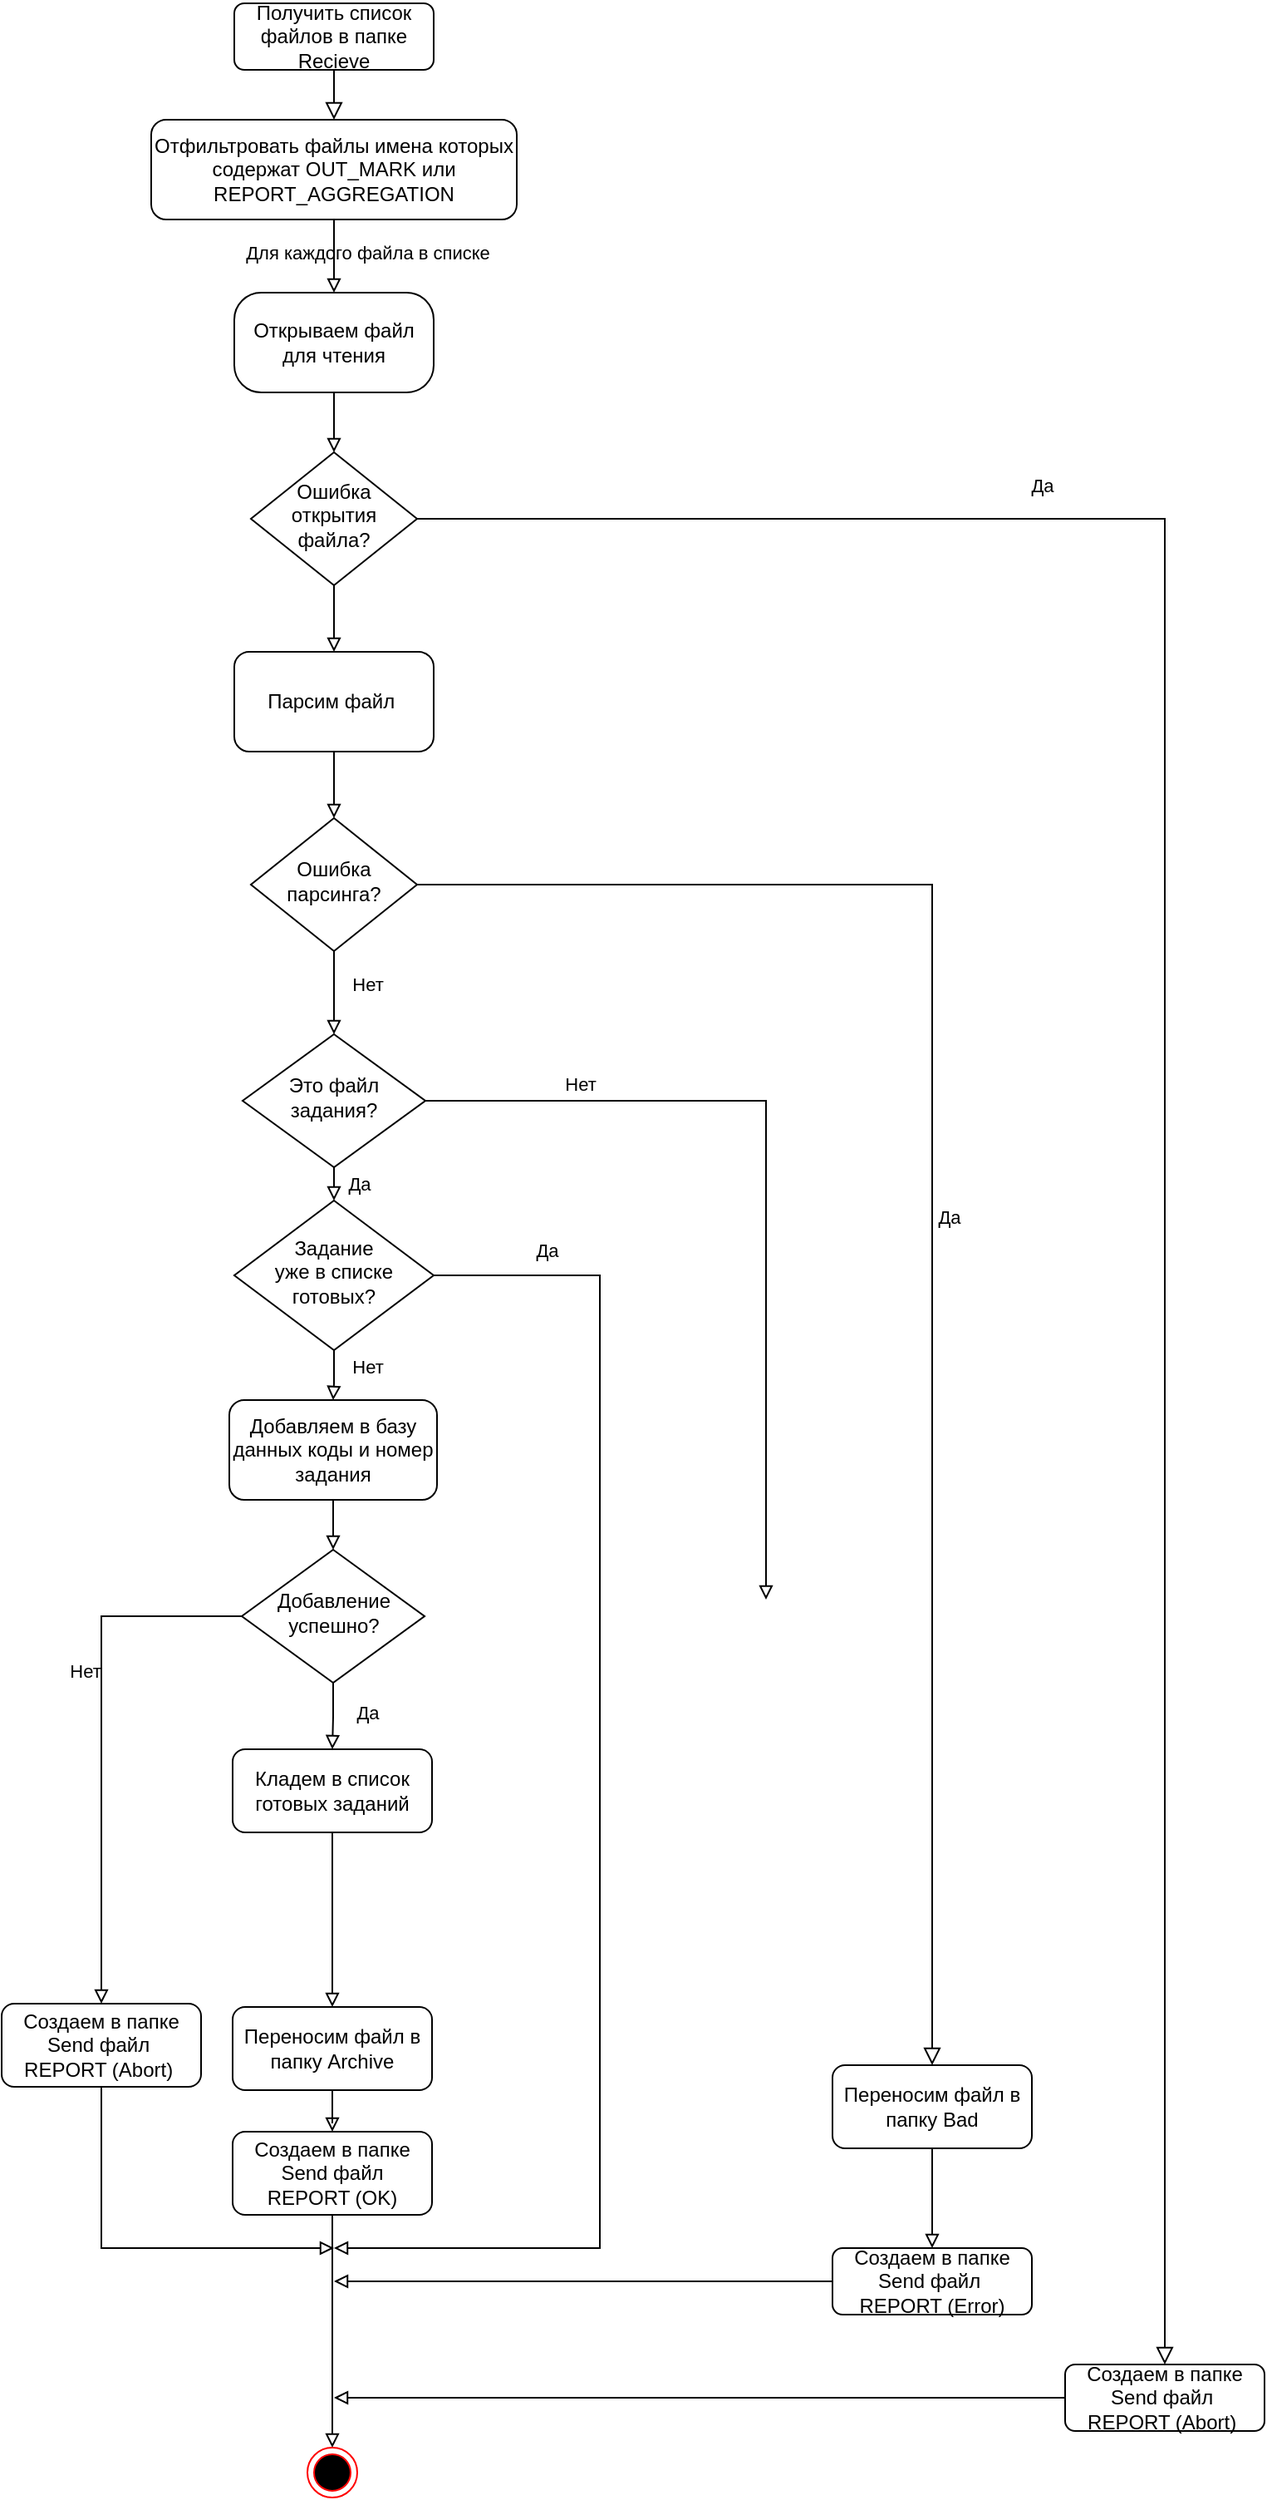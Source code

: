 <mxfile version="14.3.2" type="github">
  <diagram id="C5RBs43oDa-KdzZeNtuy" name="Page-1">
    <mxGraphModel dx="782" dy="469" grid="1" gridSize="10" guides="1" tooltips="1" connect="1" arrows="1" fold="1" page="1" pageScale="1" pageWidth="827" pageHeight="1169" math="0" shadow="0">
      <root>
        <mxCell id="WIyWlLk6GJQsqaUBKTNV-0" />
        <mxCell id="WIyWlLk6GJQsqaUBKTNV-1" parent="WIyWlLk6GJQsqaUBKTNV-0" />
        <mxCell id="WIyWlLk6GJQsqaUBKTNV-2" value="" style="rounded=0;html=1;jettySize=auto;orthogonalLoop=1;fontSize=11;endArrow=block;endFill=0;endSize=8;strokeWidth=1;shadow=0;labelBackgroundColor=none;edgeStyle=orthogonalEdgeStyle;" parent="WIyWlLk6GJQsqaUBKTNV-1" source="WIyWlLk6GJQsqaUBKTNV-3" target="QKM6CVSV-TR_Cu1FrVLs-3" edge="1">
          <mxGeometry relative="1" as="geometry">
            <mxPoint x="220" y="130" as="targetPoint" />
          </mxGeometry>
        </mxCell>
        <mxCell id="WIyWlLk6GJQsqaUBKTNV-3" value="Получить список файлов в папке Recieve" style="rounded=1;whiteSpace=wrap;html=1;fontSize=12;glass=0;strokeWidth=1;shadow=0;" parent="WIyWlLk6GJQsqaUBKTNV-1" vertex="1">
          <mxGeometry x="160" y="10" width="120" height="40" as="geometry" />
        </mxCell>
        <mxCell id="WIyWlLk6GJQsqaUBKTNV-5" value="Да" style="edgeStyle=orthogonalEdgeStyle;rounded=0;html=1;jettySize=auto;orthogonalLoop=1;fontSize=11;endArrow=block;endFill=0;endSize=8;strokeWidth=1;shadow=0;labelBackgroundColor=none;" parent="WIyWlLk6GJQsqaUBKTNV-1" source="WIyWlLk6GJQsqaUBKTNV-6" target="WIyWlLk6GJQsqaUBKTNV-7" edge="1">
          <mxGeometry x="-0.518" y="20" relative="1" as="geometry">
            <mxPoint as="offset" />
            <Array as="points">
              <mxPoint x="720" y="320" />
            </Array>
          </mxGeometry>
        </mxCell>
        <mxCell id="QKM6CVSV-TR_Cu1FrVLs-119" style="edgeStyle=orthogonalEdgeStyle;rounded=0;orthogonalLoop=1;jettySize=auto;html=1;entryX=0.5;entryY=1;entryDx=0;entryDy=0;labelBackgroundColor=none;endArrow=block;endFill=0;" parent="WIyWlLk6GJQsqaUBKTNV-1" source="WIyWlLk6GJQsqaUBKTNV-6" target="QKM6CVSV-TR_Cu1FrVLs-7" edge="1">
          <mxGeometry relative="1" as="geometry" />
        </mxCell>
        <mxCell id="WIyWlLk6GJQsqaUBKTNV-6" value="Ошибка открытия файла?" style="rhombus;whiteSpace=wrap;html=1;shadow=0;fontFamily=Helvetica;fontSize=12;align=center;strokeWidth=1;spacing=6;spacingTop=-4;" parent="WIyWlLk6GJQsqaUBKTNV-1" vertex="1">
          <mxGeometry x="170" y="280" width="100" height="80" as="geometry" />
        </mxCell>
        <mxCell id="U0c7GVj7Dn_UpoN2TWCg-0" style="edgeStyle=orthogonalEdgeStyle;rounded=0;orthogonalLoop=1;jettySize=auto;html=1;endArrow=block;endFill=0;" edge="1" parent="WIyWlLk6GJQsqaUBKTNV-1" source="WIyWlLk6GJQsqaUBKTNV-7">
          <mxGeometry relative="1" as="geometry">
            <mxPoint x="220" y="1450" as="targetPoint" />
            <Array as="points">
              <mxPoint x="220" y="1450" />
            </Array>
          </mxGeometry>
        </mxCell>
        <mxCell id="WIyWlLk6GJQsqaUBKTNV-7" value="Создаем в папке Send файл&amp;nbsp;&lt;br&gt;REPORT (Abort)&amp;nbsp;" style="rounded=1;whiteSpace=wrap;html=1;fontSize=12;glass=0;strokeWidth=1;shadow=0;" parent="WIyWlLk6GJQsqaUBKTNV-1" vertex="1">
          <mxGeometry x="660" y="1430" width="120" height="40" as="geometry" />
        </mxCell>
        <mxCell id="WIyWlLk6GJQsqaUBKTNV-9" value="Да" style="edgeStyle=orthogonalEdgeStyle;rounded=0;html=1;jettySize=auto;orthogonalLoop=1;fontSize=11;endArrow=block;endFill=0;endSize=8;strokeWidth=1;shadow=0;labelBackgroundColor=none;entryX=0.5;entryY=0;entryDx=0;entryDy=0;" parent="WIyWlLk6GJQsqaUBKTNV-1" source="WIyWlLk6GJQsqaUBKTNV-10" target="U0c7GVj7Dn_UpoN2TWCg-2" edge="1">
          <mxGeometry y="10" relative="1" as="geometry">
            <mxPoint as="offset" />
            <Array as="points">
              <mxPoint x="580" y="540" />
            </Array>
            <mxPoint x="560" y="1140" as="targetPoint" />
          </mxGeometry>
        </mxCell>
        <mxCell id="QKM6CVSV-TR_Cu1FrVLs-118" value="Нет" style="edgeStyle=orthogonalEdgeStyle;rounded=0;orthogonalLoop=1;jettySize=auto;html=1;entryX=0.5;entryY=0;entryDx=0;entryDy=0;labelBackgroundColor=none;endArrow=block;endFill=0;" parent="WIyWlLk6GJQsqaUBKTNV-1" source="WIyWlLk6GJQsqaUBKTNV-10" target="QKM6CVSV-TR_Cu1FrVLs-16" edge="1">
          <mxGeometry x="-0.2" y="20" relative="1" as="geometry">
            <mxPoint as="offset" />
          </mxGeometry>
        </mxCell>
        <mxCell id="WIyWlLk6GJQsqaUBKTNV-10" value="Ошибка парсинга?" style="rhombus;whiteSpace=wrap;html=1;shadow=0;fontFamily=Helvetica;fontSize=12;align=center;strokeWidth=1;spacing=6;spacingTop=-4;" parent="WIyWlLk6GJQsqaUBKTNV-1" vertex="1">
          <mxGeometry x="170" y="500" width="100" height="80" as="geometry" />
        </mxCell>
        <mxCell id="QKM6CVSV-TR_Cu1FrVLs-125" style="edgeStyle=orthogonalEdgeStyle;rounded=0;orthogonalLoop=1;jettySize=auto;html=1;labelBackgroundColor=none;endArrow=block;endFill=0;entryX=0.5;entryY=0;entryDx=0;entryDy=0;" parent="WIyWlLk6GJQsqaUBKTNV-1" source="WIyWlLk6GJQsqaUBKTNV-11" target="U0c7GVj7Dn_UpoN2TWCg-4" edge="1">
          <mxGeometry relative="1" as="geometry">
            <mxPoint x="219" y="1150" as="targetPoint" />
          </mxGeometry>
        </mxCell>
        <mxCell id="WIyWlLk6GJQsqaUBKTNV-11" value="Кладем в список готовых заданий" style="rounded=1;whiteSpace=wrap;html=1;fontSize=12;glass=0;strokeWidth=1;shadow=0;" parent="WIyWlLk6GJQsqaUBKTNV-1" vertex="1">
          <mxGeometry x="159" y="1060" width="120" height="50" as="geometry" />
        </mxCell>
        <mxCell id="U0c7GVj7Dn_UpoN2TWCg-1" style="edgeStyle=orthogonalEdgeStyle;rounded=0;orthogonalLoop=1;jettySize=auto;html=1;endArrow=block;endFill=0;" edge="1" parent="WIyWlLk6GJQsqaUBKTNV-1" source="WIyWlLk6GJQsqaUBKTNV-12">
          <mxGeometry relative="1" as="geometry">
            <mxPoint x="220" y="1380" as="targetPoint" />
          </mxGeometry>
        </mxCell>
        <mxCell id="WIyWlLk6GJQsqaUBKTNV-12" value="Создаем в папке Send файл&amp;nbsp;&lt;br&gt;REPORT (Error)" style="rounded=1;whiteSpace=wrap;html=1;fontSize=12;glass=0;strokeWidth=1;shadow=0;" parent="WIyWlLk6GJQsqaUBKTNV-1" vertex="1">
          <mxGeometry x="520" y="1360" width="120" height="40" as="geometry" />
        </mxCell>
        <mxCell id="QKM6CVSV-TR_Cu1FrVLs-13" value="Для каждого файла в списке" style="edgeStyle=orthogonalEdgeStyle;rounded=0;orthogonalLoop=1;jettySize=auto;html=1;exitX=0.5;exitY=1;exitDx=0;exitDy=0;entryX=0.5;entryY=0;entryDx=0;entryDy=0;endArrow=block;endFill=0;labelBackgroundColor=none;" parent="WIyWlLk6GJQsqaUBKTNV-1" source="QKM6CVSV-TR_Cu1FrVLs-3" target="QKM6CVSV-TR_Cu1FrVLs-12" edge="1">
          <mxGeometry x="-0.091" y="20" relative="1" as="geometry">
            <Array as="points">
              <mxPoint x="220" y="150" />
              <mxPoint x="220" y="150" />
            </Array>
            <mxPoint as="offset" />
          </mxGeometry>
        </mxCell>
        <mxCell id="QKM6CVSV-TR_Cu1FrVLs-3" value="Отфильтровать файлы имена которых содержат OUT_MARK или REPORT_AGGREGATION" style="rounded=1;whiteSpace=wrap;html=1;" parent="WIyWlLk6GJQsqaUBKTNV-1" vertex="1">
          <mxGeometry x="110" y="80" width="220" height="60" as="geometry" />
        </mxCell>
        <mxCell id="QKM6CVSV-TR_Cu1FrVLs-120" style="edgeStyle=orthogonalEdgeStyle;rounded=0;orthogonalLoop=1;jettySize=auto;html=1;entryX=0.5;entryY=0;entryDx=0;entryDy=0;labelBackgroundColor=none;endArrow=block;endFill=0;" parent="WIyWlLk6GJQsqaUBKTNV-1" source="QKM6CVSV-TR_Cu1FrVLs-7" target="WIyWlLk6GJQsqaUBKTNV-10" edge="1">
          <mxGeometry relative="1" as="geometry" />
        </mxCell>
        <mxCell id="QKM6CVSV-TR_Cu1FrVLs-7" value="Парсим файл&amp;nbsp;" style="rounded=1;whiteSpace=wrap;html=1;direction=west;" parent="WIyWlLk6GJQsqaUBKTNV-1" vertex="1">
          <mxGeometry x="160" y="400" width="120" height="60" as="geometry" />
        </mxCell>
        <mxCell id="QKM6CVSV-TR_Cu1FrVLs-122" value="" style="edgeStyle=orthogonalEdgeStyle;rounded=0;orthogonalLoop=1;jettySize=auto;html=1;labelBackgroundColor=none;endArrow=block;endFill=0;" parent="WIyWlLk6GJQsqaUBKTNV-1" source="QKM6CVSV-TR_Cu1FrVLs-11" target="QKM6CVSV-TR_Cu1FrVLs-121" edge="1">
          <mxGeometry relative="1" as="geometry" />
        </mxCell>
        <mxCell id="QKM6CVSV-TR_Cu1FrVLs-11" value="Добавляем в базу данных коды и номер&lt;br&gt;задания" style="rounded=1;whiteSpace=wrap;html=1;" parent="WIyWlLk6GJQsqaUBKTNV-1" vertex="1">
          <mxGeometry x="157" y="850" width="125" height="60" as="geometry" />
        </mxCell>
        <mxCell id="QKM6CVSV-TR_Cu1FrVLs-15" value="" style="edgeStyle=orthogonalEdgeStyle;rounded=0;orthogonalLoop=1;jettySize=auto;html=1;labelBackgroundColor=none;endArrow=block;endFill=0;" parent="WIyWlLk6GJQsqaUBKTNV-1" source="QKM6CVSV-TR_Cu1FrVLs-12" target="WIyWlLk6GJQsqaUBKTNV-6" edge="1">
          <mxGeometry relative="1" as="geometry" />
        </mxCell>
        <mxCell id="QKM6CVSV-TR_Cu1FrVLs-12" value="Открываем файл для чтения" style="rounded=1;whiteSpace=wrap;html=1;arcSize=27;" parent="WIyWlLk6GJQsqaUBKTNV-1" vertex="1">
          <mxGeometry x="160" y="184" width="120" height="60" as="geometry" />
        </mxCell>
        <mxCell id="QKM6CVSV-TR_Cu1FrVLs-17" value="Нет" style="edgeStyle=orthogonalEdgeStyle;rounded=0;orthogonalLoop=1;jettySize=auto;html=1;labelBackgroundColor=none;endArrow=block;endFill=0;" parent="WIyWlLk6GJQsqaUBKTNV-1" source="QKM6CVSV-TR_Cu1FrVLs-16" edge="1">
          <mxGeometry x="-0.632" y="10" relative="1" as="geometry">
            <mxPoint x="480" y="970" as="targetPoint" />
            <Array as="points">
              <mxPoint x="480" y="670" />
            </Array>
            <mxPoint as="offset" />
          </mxGeometry>
        </mxCell>
        <mxCell id="QKM6CVSV-TR_Cu1FrVLs-117" value="Да" style="edgeStyle=orthogonalEdgeStyle;rounded=0;orthogonalLoop=1;jettySize=auto;html=1;exitX=0.5;exitY=1;exitDx=0;exitDy=0;entryX=0.5;entryY=0;entryDx=0;entryDy=0;labelBackgroundColor=none;endArrow=block;endFill=0;" parent="WIyWlLk6GJQsqaUBKTNV-1" source="QKM6CVSV-TR_Cu1FrVLs-16" target="QKM6CVSV-TR_Cu1FrVLs-128" edge="1">
          <mxGeometry y="15" relative="1" as="geometry">
            <Array as="points">
              <mxPoint x="220" y="710" />
            </Array>
            <mxPoint as="offset" />
          </mxGeometry>
        </mxCell>
        <mxCell id="QKM6CVSV-TR_Cu1FrVLs-16" value="Это файл задания?" style="rhombus;whiteSpace=wrap;html=1;shadow=0;fontFamily=Helvetica;fontSize=12;align=center;strokeWidth=1;spacing=6;spacingTop=-4;" parent="WIyWlLk6GJQsqaUBKTNV-1" vertex="1">
          <mxGeometry x="165" y="630" width="110" height="80" as="geometry" />
        </mxCell>
        <mxCell id="QKM6CVSV-TR_Cu1FrVLs-123" value="Да" style="edgeStyle=orthogonalEdgeStyle;rounded=0;orthogonalLoop=1;jettySize=auto;html=1;entryX=0.5;entryY=0;entryDx=0;entryDy=0;labelBackgroundColor=none;endArrow=block;endFill=0;" parent="WIyWlLk6GJQsqaUBKTNV-1" source="QKM6CVSV-TR_Cu1FrVLs-121" target="WIyWlLk6GJQsqaUBKTNV-11" edge="1">
          <mxGeometry x="-0.143" y="20" relative="1" as="geometry">
            <mxPoint as="offset" />
          </mxGeometry>
        </mxCell>
        <mxCell id="QKM6CVSV-TR_Cu1FrVLs-132" value="Нет" style="edgeStyle=orthogonalEdgeStyle;rounded=0;orthogonalLoop=1;jettySize=auto;html=1;labelBackgroundColor=none;endArrow=block;endFill=0;entryX=0.5;entryY=0;entryDx=0;entryDy=0;" parent="WIyWlLk6GJQsqaUBKTNV-1" source="QKM6CVSV-TR_Cu1FrVLs-121" target="QKM6CVSV-TR_Cu1FrVLs-133" edge="1">
          <mxGeometry x="-0.26" y="-10" relative="1" as="geometry">
            <mxPoint x="80" y="1050" as="targetPoint" />
            <Array as="points">
              <mxPoint x="80" y="980" />
            </Array>
            <mxPoint as="offset" />
          </mxGeometry>
        </mxCell>
        <mxCell id="QKM6CVSV-TR_Cu1FrVLs-121" value="Добавление&lt;br&gt;успешно?" style="rhombus;whiteSpace=wrap;html=1;shadow=0;fontFamily=Helvetica;fontSize=12;align=center;strokeWidth=1;spacing=6;spacingTop=-4;" parent="WIyWlLk6GJQsqaUBKTNV-1" vertex="1">
          <mxGeometry x="164.5" y="940" width="110" height="80" as="geometry" />
        </mxCell>
        <mxCell id="QKM6CVSV-TR_Cu1FrVLs-127" style="edgeStyle=orthogonalEdgeStyle;rounded=0;orthogonalLoop=1;jettySize=auto;html=1;entryX=0.5;entryY=0;entryDx=0;entryDy=0;labelBackgroundColor=none;endArrow=block;endFill=0;" parent="WIyWlLk6GJQsqaUBKTNV-1" source="QKM6CVSV-TR_Cu1FrVLs-124" target="QKM6CVSV-TR_Cu1FrVLs-126" edge="1">
          <mxGeometry relative="1" as="geometry" />
        </mxCell>
        <mxCell id="QKM6CVSV-TR_Cu1FrVLs-124" value="Создаем в папке Send файл &lt;br&gt;REPORT (OK)" style="rounded=1;whiteSpace=wrap;html=1;fontSize=12;glass=0;strokeWidth=1;shadow=0;" parent="WIyWlLk6GJQsqaUBKTNV-1" vertex="1">
          <mxGeometry x="159" y="1290" width="120" height="50" as="geometry" />
        </mxCell>
        <mxCell id="QKM6CVSV-TR_Cu1FrVLs-126" value="" style="ellipse;html=1;shape=endState;fillColor=#000000;strokeColor=#ff0000;" parent="WIyWlLk6GJQsqaUBKTNV-1" vertex="1">
          <mxGeometry x="204" y="1480" width="30" height="30" as="geometry" />
        </mxCell>
        <mxCell id="QKM6CVSV-TR_Cu1FrVLs-129" value="Нет" style="edgeStyle=orthogonalEdgeStyle;rounded=0;orthogonalLoop=1;jettySize=auto;html=1;labelBackgroundColor=none;endArrow=block;endFill=0;" parent="WIyWlLk6GJQsqaUBKTNV-1" source="QKM6CVSV-TR_Cu1FrVLs-128" target="QKM6CVSV-TR_Cu1FrVLs-11" edge="1">
          <mxGeometry x="-0.344" y="20" relative="1" as="geometry">
            <mxPoint as="offset" />
          </mxGeometry>
        </mxCell>
        <mxCell id="QKM6CVSV-TR_Cu1FrVLs-131" value="Да" style="edgeStyle=orthogonalEdgeStyle;rounded=0;orthogonalLoop=1;jettySize=auto;html=1;labelBackgroundColor=none;endArrow=block;endFill=0;" parent="WIyWlLk6GJQsqaUBKTNV-1" source="QKM6CVSV-TR_Cu1FrVLs-128" edge="1">
          <mxGeometry x="-0.839" y="15" relative="1" as="geometry">
            <mxPoint x="220" y="1360" as="targetPoint" />
            <Array as="points">
              <mxPoint x="380" y="775" />
              <mxPoint x="380" y="1360" />
            </Array>
            <mxPoint as="offset" />
          </mxGeometry>
        </mxCell>
        <mxCell id="QKM6CVSV-TR_Cu1FrVLs-128" value="Задание &lt;br&gt;уже в списке &lt;br&gt;готовых?" style="rhombus;whiteSpace=wrap;html=1;shadow=0;fontFamily=Helvetica;fontSize=12;align=center;strokeWidth=1;spacing=6;spacingTop=-4;" parent="WIyWlLk6GJQsqaUBKTNV-1" vertex="1">
          <mxGeometry x="160" y="730" width="120" height="90" as="geometry" />
        </mxCell>
        <mxCell id="QKM6CVSV-TR_Cu1FrVLs-134" style="edgeStyle=orthogonalEdgeStyle;rounded=0;orthogonalLoop=1;jettySize=auto;html=1;labelBackgroundColor=none;endArrow=block;endFill=0;" parent="WIyWlLk6GJQsqaUBKTNV-1" source="QKM6CVSV-TR_Cu1FrVLs-133" edge="1">
          <mxGeometry relative="1" as="geometry">
            <mxPoint x="220" y="1360" as="targetPoint" />
            <Array as="points">
              <mxPoint x="80" y="1360" />
            </Array>
          </mxGeometry>
        </mxCell>
        <mxCell id="QKM6CVSV-TR_Cu1FrVLs-133" value="Создаем в папке Send файл&amp;nbsp;&lt;br&gt;REPORT (Abort)&amp;nbsp;" style="rounded=1;whiteSpace=wrap;html=1;fontSize=12;glass=0;strokeWidth=1;shadow=0;" parent="WIyWlLk6GJQsqaUBKTNV-1" vertex="1">
          <mxGeometry x="20" y="1213" width="120" height="50" as="geometry" />
        </mxCell>
        <mxCell id="U0c7GVj7Dn_UpoN2TWCg-3" style="edgeStyle=orthogonalEdgeStyle;rounded=0;orthogonalLoop=1;jettySize=auto;html=1;entryX=0.5;entryY=0;entryDx=0;entryDy=0;endArrow=block;endFill=0;" edge="1" parent="WIyWlLk6GJQsqaUBKTNV-1" source="U0c7GVj7Dn_UpoN2TWCg-2" target="WIyWlLk6GJQsqaUBKTNV-12">
          <mxGeometry relative="1" as="geometry" />
        </mxCell>
        <mxCell id="U0c7GVj7Dn_UpoN2TWCg-2" value="Переносим файл в&lt;br&gt;папку Bad" style="rounded=1;whiteSpace=wrap;html=1;fontSize=12;glass=0;strokeWidth=1;shadow=0;" vertex="1" parent="WIyWlLk6GJQsqaUBKTNV-1">
          <mxGeometry x="520" y="1250" width="120" height="50" as="geometry" />
        </mxCell>
        <mxCell id="U0c7GVj7Dn_UpoN2TWCg-6" value="" style="edgeStyle=orthogonalEdgeStyle;rounded=0;orthogonalLoop=1;jettySize=auto;html=1;endArrow=block;endFill=0;" edge="1" parent="WIyWlLk6GJQsqaUBKTNV-1" source="U0c7GVj7Dn_UpoN2TWCg-4" target="QKM6CVSV-TR_Cu1FrVLs-124">
          <mxGeometry relative="1" as="geometry" />
        </mxCell>
        <mxCell id="U0c7GVj7Dn_UpoN2TWCg-4" value="Переносим файл в&lt;br&gt;папку Archive" style="rounded=1;whiteSpace=wrap;html=1;fontSize=12;glass=0;strokeWidth=1;shadow=0;" vertex="1" parent="WIyWlLk6GJQsqaUBKTNV-1">
          <mxGeometry x="159" y="1215" width="120" height="50" as="geometry" />
        </mxCell>
      </root>
    </mxGraphModel>
  </diagram>
</mxfile>
